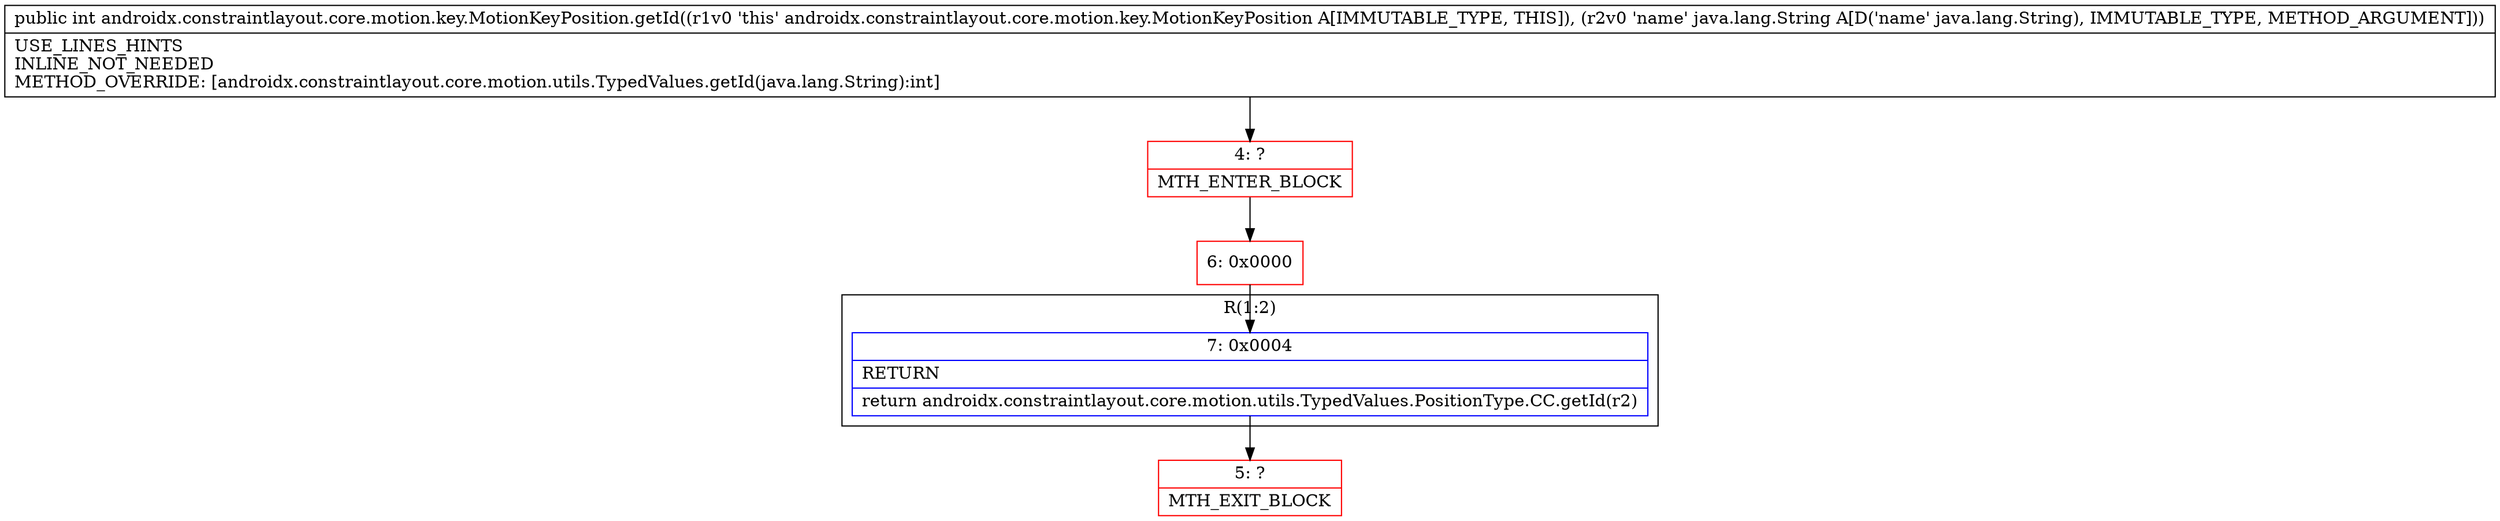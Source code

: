 digraph "CFG forandroidx.constraintlayout.core.motion.key.MotionKeyPosition.getId(Ljava\/lang\/String;)I" {
subgraph cluster_Region_2071195926 {
label = "R(1:2)";
node [shape=record,color=blue];
Node_7 [shape=record,label="{7\:\ 0x0004|RETURN\l|return androidx.constraintlayout.core.motion.utils.TypedValues.PositionType.CC.getId(r2)\l}"];
}
Node_4 [shape=record,color=red,label="{4\:\ ?|MTH_ENTER_BLOCK\l}"];
Node_6 [shape=record,color=red,label="{6\:\ 0x0000}"];
Node_5 [shape=record,color=red,label="{5\:\ ?|MTH_EXIT_BLOCK\l}"];
MethodNode[shape=record,label="{public int androidx.constraintlayout.core.motion.key.MotionKeyPosition.getId((r1v0 'this' androidx.constraintlayout.core.motion.key.MotionKeyPosition A[IMMUTABLE_TYPE, THIS]), (r2v0 'name' java.lang.String A[D('name' java.lang.String), IMMUTABLE_TYPE, METHOD_ARGUMENT]))  | USE_LINES_HINTS\lINLINE_NOT_NEEDED\lMETHOD_OVERRIDE: [androidx.constraintlayout.core.motion.utils.TypedValues.getId(java.lang.String):int]\l}"];
MethodNode -> Node_4;Node_7 -> Node_5;
Node_4 -> Node_6;
Node_6 -> Node_7;
}

